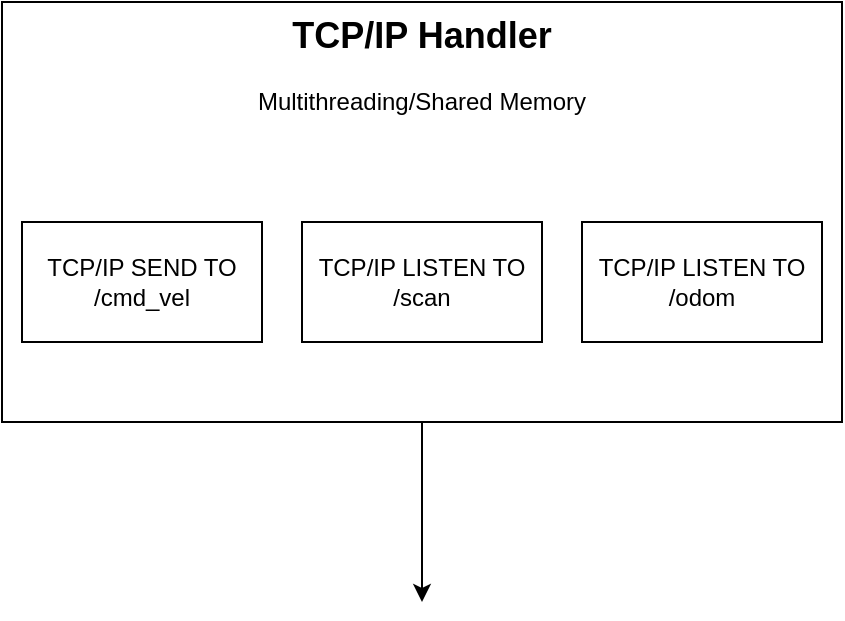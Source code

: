 <mxfile version="22.1.3" type="github">
  <diagram name="Seite-1" id="e5UgyrAEHrOP4zqYlOZB">
    <mxGraphModel dx="1195" dy="605" grid="1" gridSize="10" guides="1" tooltips="1" connect="1" arrows="1" fold="1" page="1" pageScale="1" pageWidth="827" pageHeight="1169" math="0" shadow="0">
      <root>
        <mxCell id="0" />
        <mxCell id="1" parent="0" />
        <mxCell id="A_GgksQ0xEa6116n2t8S-5" style="edgeStyle=orthogonalEdgeStyle;rounded=0;orthogonalLoop=1;jettySize=auto;html=1;exitX=0.5;exitY=1;exitDx=0;exitDy=0;" edge="1" parent="1" source="A_GgksQ0xEa6116n2t8S-4">
          <mxGeometry relative="1" as="geometry">
            <mxPoint x="240" y="320" as="targetPoint" />
          </mxGeometry>
        </mxCell>
        <mxCell id="A_GgksQ0xEa6116n2t8S-4" value="&lt;div&gt;&lt;b style=&quot;font-size: 18px;&quot;&gt;TCP/IP Handler&lt;/b&gt;&lt;/div&gt;&lt;br&gt;Multithreading/Shared Memory" style="rounded=0;whiteSpace=wrap;html=1;verticalAlign=top;" vertex="1" parent="1">
          <mxGeometry x="30" y="20" width="420" height="210" as="geometry" />
        </mxCell>
        <mxCell id="A_GgksQ0xEa6116n2t8S-1" value="TCP/IP LISTEN TO /odom" style="rounded=0;whiteSpace=wrap;html=1;" vertex="1" parent="1">
          <mxGeometry x="320" y="130" width="120" height="60" as="geometry" />
        </mxCell>
        <mxCell id="A_GgksQ0xEa6116n2t8S-2" value="TCP/IP SEND TO /cmd_vel" style="rounded=0;whiteSpace=wrap;html=1;" vertex="1" parent="1">
          <mxGeometry x="40" y="130" width="120" height="60" as="geometry" />
        </mxCell>
        <mxCell id="A_GgksQ0xEa6116n2t8S-3" value="TCP/IP LISTEN TO /scan" style="rounded=0;whiteSpace=wrap;html=1;" vertex="1" parent="1">
          <mxGeometry x="180" y="130" width="120" height="60" as="geometry" />
        </mxCell>
      </root>
    </mxGraphModel>
  </diagram>
</mxfile>
